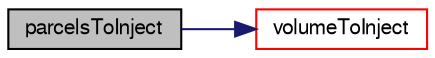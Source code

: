 digraph "parcelsToInject"
{
  bgcolor="transparent";
  edge [fontname="FreeSans",fontsize="10",labelfontname="FreeSans",labelfontsize="10"];
  node [fontname="FreeSans",fontsize="10",shape=record];
  rankdir="LR";
  Node222 [label="parcelsToInject",height=0.2,width=0.4,color="black", fillcolor="grey75", style="filled", fontcolor="black"];
  Node222 -> Node223 [color="midnightblue",fontsize="10",style="solid",fontname="FreeSans"];
  Node223 [label="volumeToInject",height=0.2,width=0.4,color="red",URL="$a24050.html#a429d17f10d15e9c7727159582c3f149b",tooltip="Volume of parcels to introduce relative to SOI. "];
}
